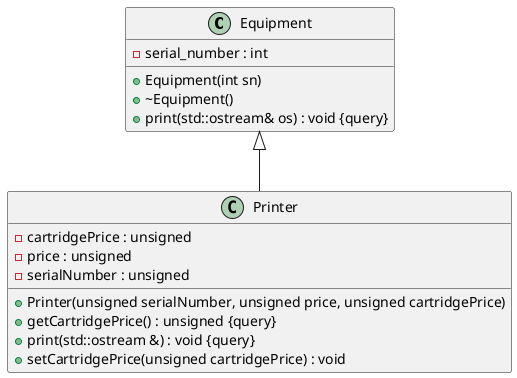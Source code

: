 @startuml





/' Objects '/

class Equipment {
	+Equipment(int sn)
	+~Equipment()
	-serial_number : int
	+print(std::ostream& os) : void {query}
}


class Printer {
	+Printer(unsigned serialNumber, unsigned price, unsigned cartridgePrice)
	-cartridgePrice : unsigned
	+getCartridgePrice() : unsigned {query}
	-price : unsigned
	-serialNumber : unsigned
	+print(std::ostream &) : void {query}
	+setCartridgePrice(unsigned cartridgePrice) : void
}





/' Inheritance relationships '/

.Equipment <|-- .Printer





/' Aggregation relationships '/





/' Nested objects '/



@enduml

